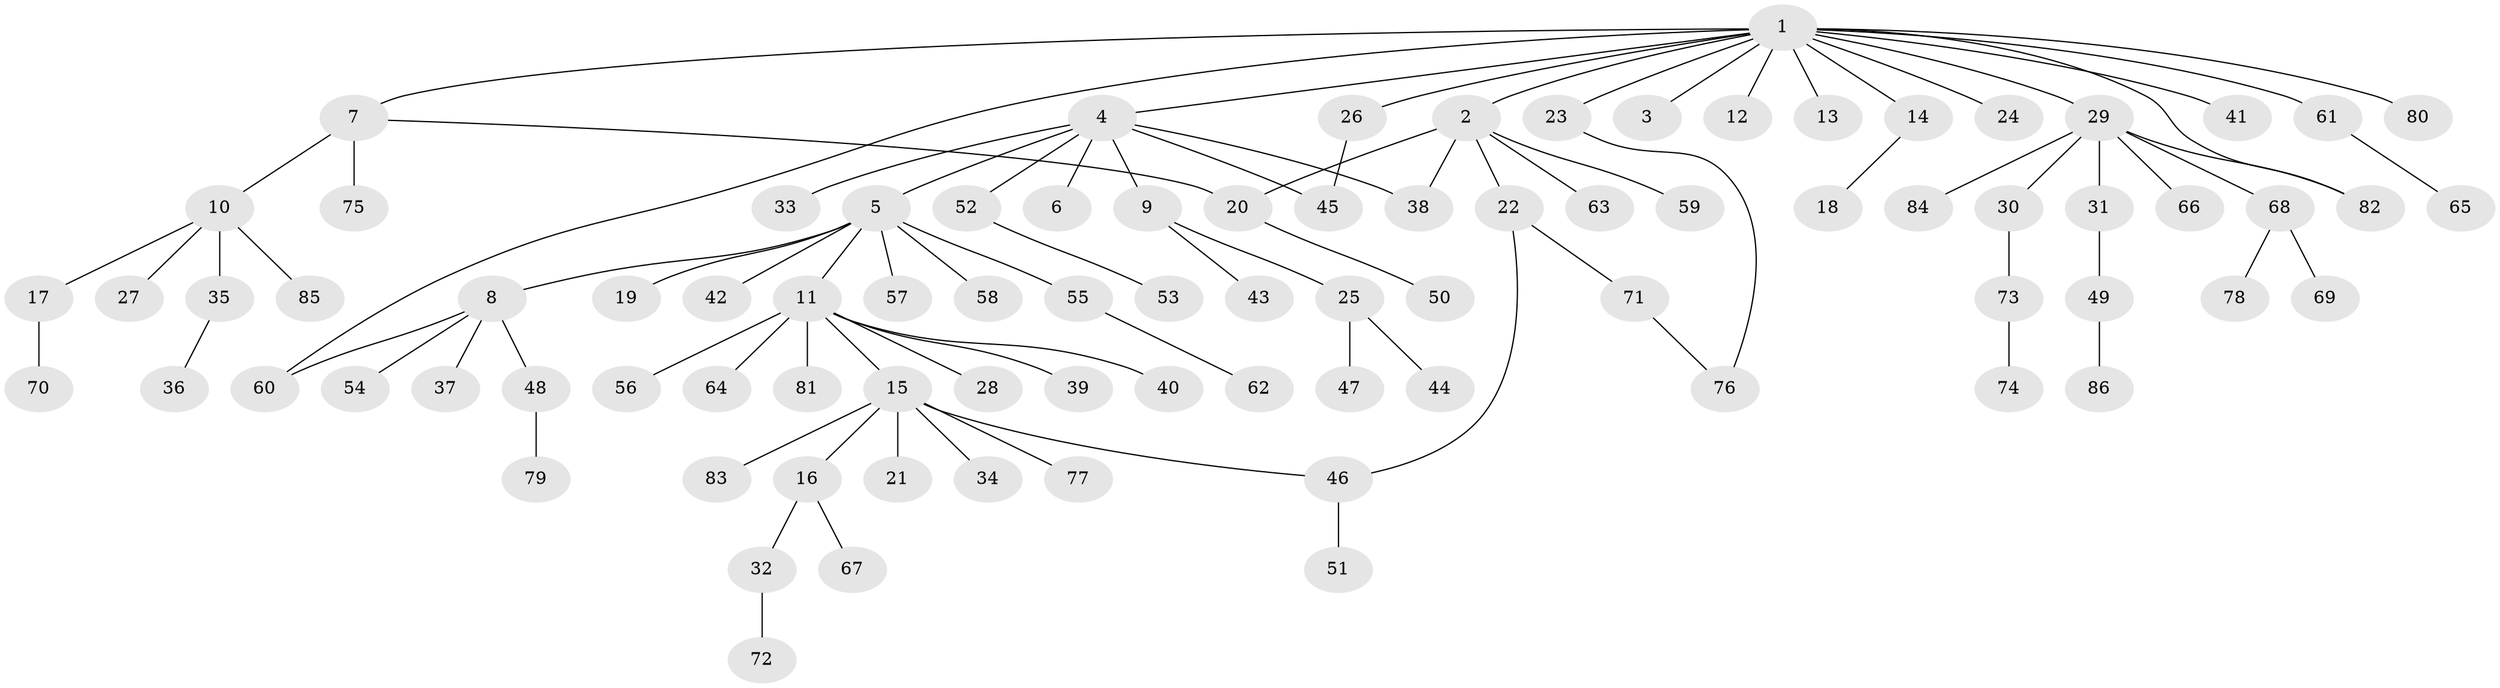 // Generated by graph-tools (version 1.1) at 2025/26/03/09/25 03:26:00]
// undirected, 86 vertices, 92 edges
graph export_dot {
graph [start="1"]
  node [color=gray90,style=filled];
  1;
  2;
  3;
  4;
  5;
  6;
  7;
  8;
  9;
  10;
  11;
  12;
  13;
  14;
  15;
  16;
  17;
  18;
  19;
  20;
  21;
  22;
  23;
  24;
  25;
  26;
  27;
  28;
  29;
  30;
  31;
  32;
  33;
  34;
  35;
  36;
  37;
  38;
  39;
  40;
  41;
  42;
  43;
  44;
  45;
  46;
  47;
  48;
  49;
  50;
  51;
  52;
  53;
  54;
  55;
  56;
  57;
  58;
  59;
  60;
  61;
  62;
  63;
  64;
  65;
  66;
  67;
  68;
  69;
  70;
  71;
  72;
  73;
  74;
  75;
  76;
  77;
  78;
  79;
  80;
  81;
  82;
  83;
  84;
  85;
  86;
  1 -- 2;
  1 -- 3;
  1 -- 4;
  1 -- 7;
  1 -- 12;
  1 -- 13;
  1 -- 14;
  1 -- 23;
  1 -- 24;
  1 -- 26;
  1 -- 29;
  1 -- 41;
  1 -- 60;
  1 -- 61;
  1 -- 80;
  1 -- 82;
  2 -- 20;
  2 -- 22;
  2 -- 38;
  2 -- 59;
  2 -- 63;
  4 -- 5;
  4 -- 6;
  4 -- 9;
  4 -- 33;
  4 -- 38;
  4 -- 45;
  4 -- 52;
  5 -- 8;
  5 -- 11;
  5 -- 19;
  5 -- 42;
  5 -- 55;
  5 -- 57;
  5 -- 58;
  7 -- 10;
  7 -- 20;
  7 -- 75;
  8 -- 37;
  8 -- 48;
  8 -- 54;
  8 -- 60;
  9 -- 25;
  9 -- 43;
  10 -- 17;
  10 -- 27;
  10 -- 35;
  10 -- 85;
  11 -- 15;
  11 -- 28;
  11 -- 39;
  11 -- 40;
  11 -- 56;
  11 -- 64;
  11 -- 81;
  14 -- 18;
  15 -- 16;
  15 -- 21;
  15 -- 34;
  15 -- 46;
  15 -- 77;
  15 -- 83;
  16 -- 32;
  16 -- 67;
  17 -- 70;
  20 -- 50;
  22 -- 46;
  22 -- 71;
  23 -- 76;
  25 -- 44;
  25 -- 47;
  26 -- 45;
  29 -- 30;
  29 -- 31;
  29 -- 66;
  29 -- 68;
  29 -- 82;
  29 -- 84;
  30 -- 73;
  31 -- 49;
  32 -- 72;
  35 -- 36;
  46 -- 51;
  48 -- 79;
  49 -- 86;
  52 -- 53;
  55 -- 62;
  61 -- 65;
  68 -- 69;
  68 -- 78;
  71 -- 76;
  73 -- 74;
}
